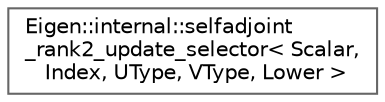 digraph "类继承关系图"
{
 // LATEX_PDF_SIZE
  bgcolor="transparent";
  edge [fontname=Helvetica,fontsize=10,labelfontname=Helvetica,labelfontsize=10];
  node [fontname=Helvetica,fontsize=10,shape=box,height=0.2,width=0.4];
  rankdir="LR";
  Node0 [id="Node000000",label="Eigen::internal::selfadjoint\l_rank2_update_selector\< Scalar,\l Index, UType, VType, Lower \>",height=0.2,width=0.4,color="grey40", fillcolor="white", style="filled",URL="$struct_eigen_1_1internal_1_1selfadjoint__rank2__update__selector_3_01_scalar_00_01_index_00_01_uf491e100c52e514fc778fd2dd4e730f2.html",tooltip=" "];
}
